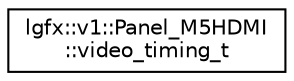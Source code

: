 digraph "Graphical Class Hierarchy"
{
 // LATEX_PDF_SIZE
  edge [fontname="Helvetica",fontsize="10",labelfontname="Helvetica",labelfontsize="10"];
  node [fontname="Helvetica",fontsize="10",shape=record];
  rankdir="LR";
  Node0 [label="lgfx::v1::Panel_M5HDMI\l::video_timing_t",height=0.2,width=0.4,color="black", fillcolor="white", style="filled",URL="$dc/d06/structlgfx_1_1v1_1_1Panel__M5HDMI_1_1video__timing__t.html",tooltip=" "];
}
